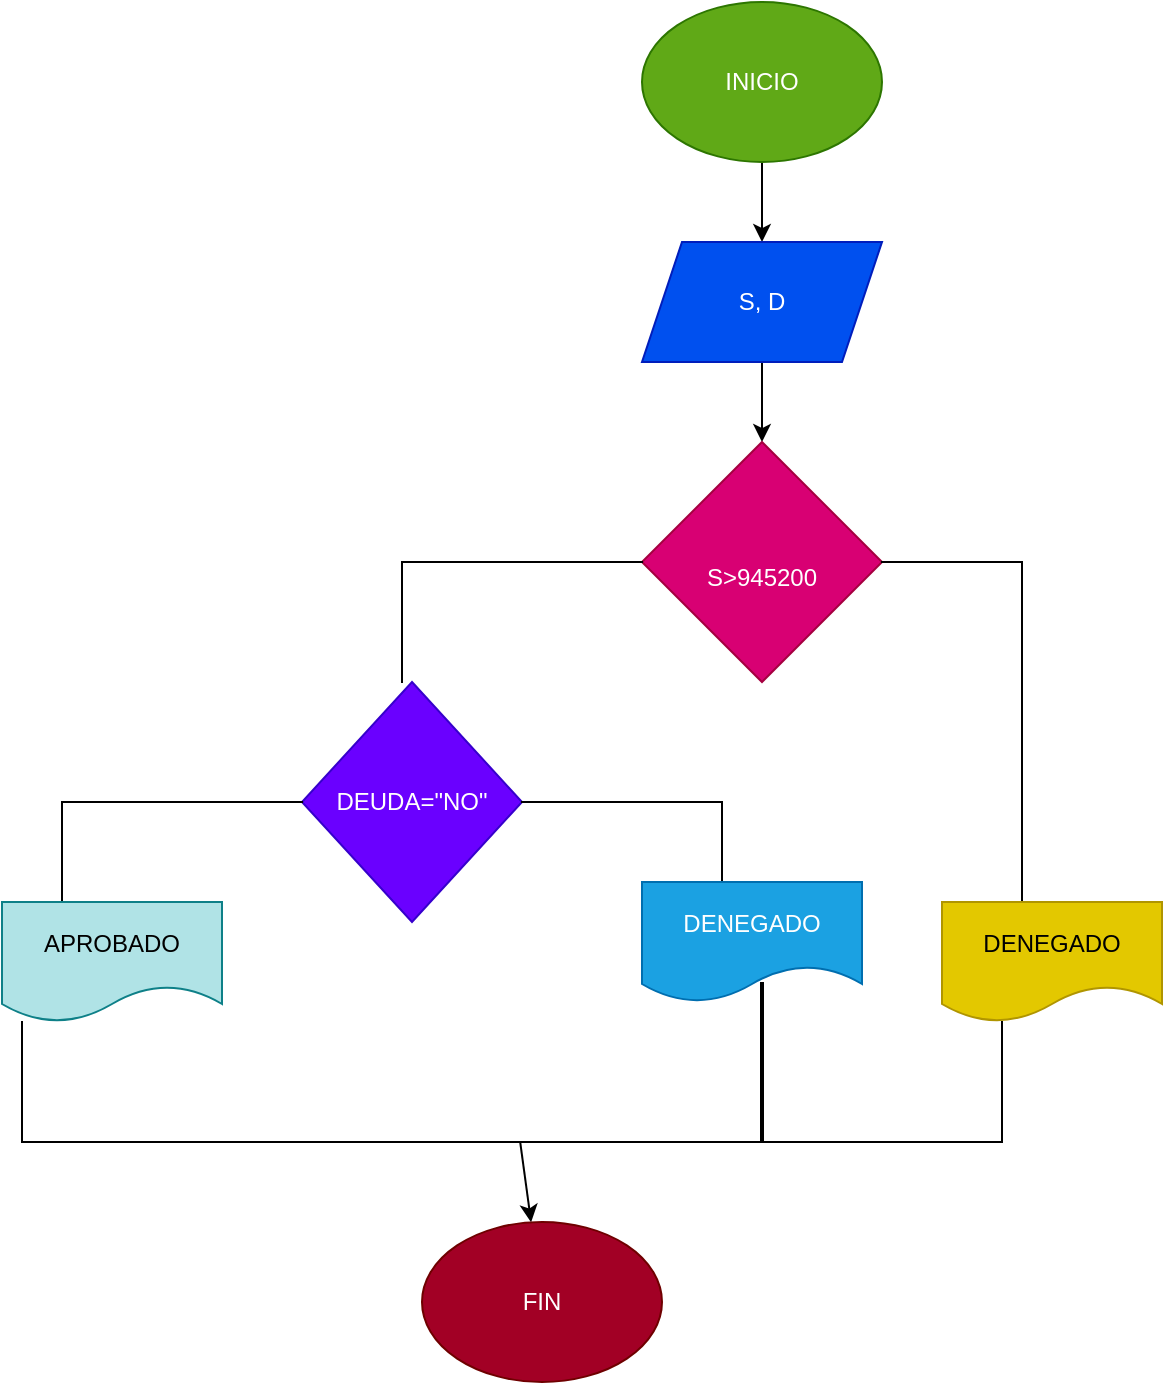 <mxfile>
    <diagram id="9apEdhZ4l_o3x4zXBwxf" name="Página-1">
        <mxGraphModel dx="2288" dy="411" grid="1" gridSize="10" guides="1" tooltips="1" connect="1" arrows="1" fold="1" page="1" pageScale="1" pageWidth="1654" pageHeight="2336" math="0" shadow="0">
            <root>
                <mxCell id="0"/>
                <mxCell id="1" parent="0"/>
                <mxCell id="4" value="" style="edgeStyle=none;html=1;" edge="1" parent="1" source="2" target="3">
                    <mxGeometry relative="1" as="geometry"/>
                </mxCell>
                <mxCell id="2" value="INICIO" style="ellipse;whiteSpace=wrap;html=1;fillColor=#60a917;fontColor=#ffffff;strokeColor=#2D7600;" vertex="1" parent="1">
                    <mxGeometry x="230" y="40" width="120" height="80" as="geometry"/>
                </mxCell>
                <mxCell id="6" value="" style="edgeStyle=none;html=1;" edge="1" parent="1" source="3" target="5">
                    <mxGeometry relative="1" as="geometry"/>
                </mxCell>
                <mxCell id="3" value="S, D" style="shape=parallelogram;perimeter=parallelogramPerimeter;whiteSpace=wrap;html=1;fixedSize=1;fillColor=#0050ef;fontColor=#ffffff;strokeColor=#001DBC;" vertex="1" parent="1">
                    <mxGeometry x="230" y="160" width="120" height="60" as="geometry"/>
                </mxCell>
                <mxCell id="5" value="&lt;br&gt;S&amp;gt;945200" style="rhombus;whiteSpace=wrap;html=1;fillColor=#d80073;fontColor=#ffffff;strokeColor=#A50040;" vertex="1" parent="1">
                    <mxGeometry x="230" y="260" width="120" height="120" as="geometry"/>
                </mxCell>
                <mxCell id="7" value="" style="shape=partialRectangle;whiteSpace=wrap;html=1;bottom=0;right=0;fillColor=none;direction=south;" vertex="1" parent="1">
                    <mxGeometry x="350" y="320" width="70" height="180" as="geometry"/>
                </mxCell>
                <mxCell id="8" value="DENEGADO" style="shape=document;whiteSpace=wrap;html=1;boundedLbl=1;fillColor=#e3c800;fontColor=#000000;strokeColor=#B09500;" vertex="1" parent="1">
                    <mxGeometry x="380" y="490" width="110" height="60" as="geometry"/>
                </mxCell>
                <mxCell id="9" value="" style="shape=partialRectangle;whiteSpace=wrap;html=1;bottom=0;right=0;fillColor=none;" vertex="1" parent="1">
                    <mxGeometry x="110" y="320" width="120" height="60" as="geometry"/>
                </mxCell>
                <mxCell id="13" value="DEUDA=&quot;NO&quot;" style="rhombus;whiteSpace=wrap;html=1;fillColor=#6a00ff;fontColor=#ffffff;strokeColor=#3700CC;" vertex="1" parent="1">
                    <mxGeometry x="60" y="380" width="110" height="120" as="geometry"/>
                </mxCell>
                <mxCell id="14" value="" style="shape=partialRectangle;whiteSpace=wrap;html=1;bottom=0;right=0;fillColor=none;" vertex="1" parent="1">
                    <mxGeometry x="-60" y="440" width="120" height="50" as="geometry"/>
                </mxCell>
                <mxCell id="17" value="APROBADO" style="shape=document;whiteSpace=wrap;html=1;boundedLbl=1;fillColor=#b0e3e6;strokeColor=#0e8088;" vertex="1" parent="1">
                    <mxGeometry x="-90" y="490" width="110" height="60" as="geometry"/>
                </mxCell>
                <mxCell id="18" value="" style="shape=partialRectangle;whiteSpace=wrap;html=1;bottom=0;right=0;fillColor=none;direction=south;" vertex="1" parent="1">
                    <mxGeometry x="170" y="440" width="100" height="40" as="geometry"/>
                </mxCell>
                <mxCell id="20" value="DENEGADO" style="shape=document;whiteSpace=wrap;html=1;boundedLbl=1;fillColor=#1ba1e2;fontColor=#ffffff;strokeColor=#006EAF;" vertex="1" parent="1">
                    <mxGeometry x="230" y="480" width="110" height="60" as="geometry"/>
                </mxCell>
                <mxCell id="25" value="" style="edgeStyle=none;html=1;" edge="1" parent="1" source="21" target="24">
                    <mxGeometry relative="1" as="geometry"/>
                </mxCell>
                <mxCell id="21" value="" style="shape=partialRectangle;whiteSpace=wrap;html=1;bottom=1;right=1;left=1;top=0;fillColor=none;routingCenterX=-0.5;" vertex="1" parent="1">
                    <mxGeometry x="-80" y="550" width="490" height="60" as="geometry"/>
                </mxCell>
                <mxCell id="22" value="" style="line;strokeWidth=2;direction=south;html=1;" vertex="1" parent="1">
                    <mxGeometry x="210" y="530" width="160" height="80" as="geometry"/>
                </mxCell>
                <mxCell id="24" value="FIN" style="ellipse;whiteSpace=wrap;html=1;fillColor=#a20025;fontColor=#ffffff;strokeColor=#6F0000;" vertex="1" parent="1">
                    <mxGeometry x="120" y="650" width="120" height="80" as="geometry"/>
                </mxCell>
            </root>
        </mxGraphModel>
    </diagram>
</mxfile>